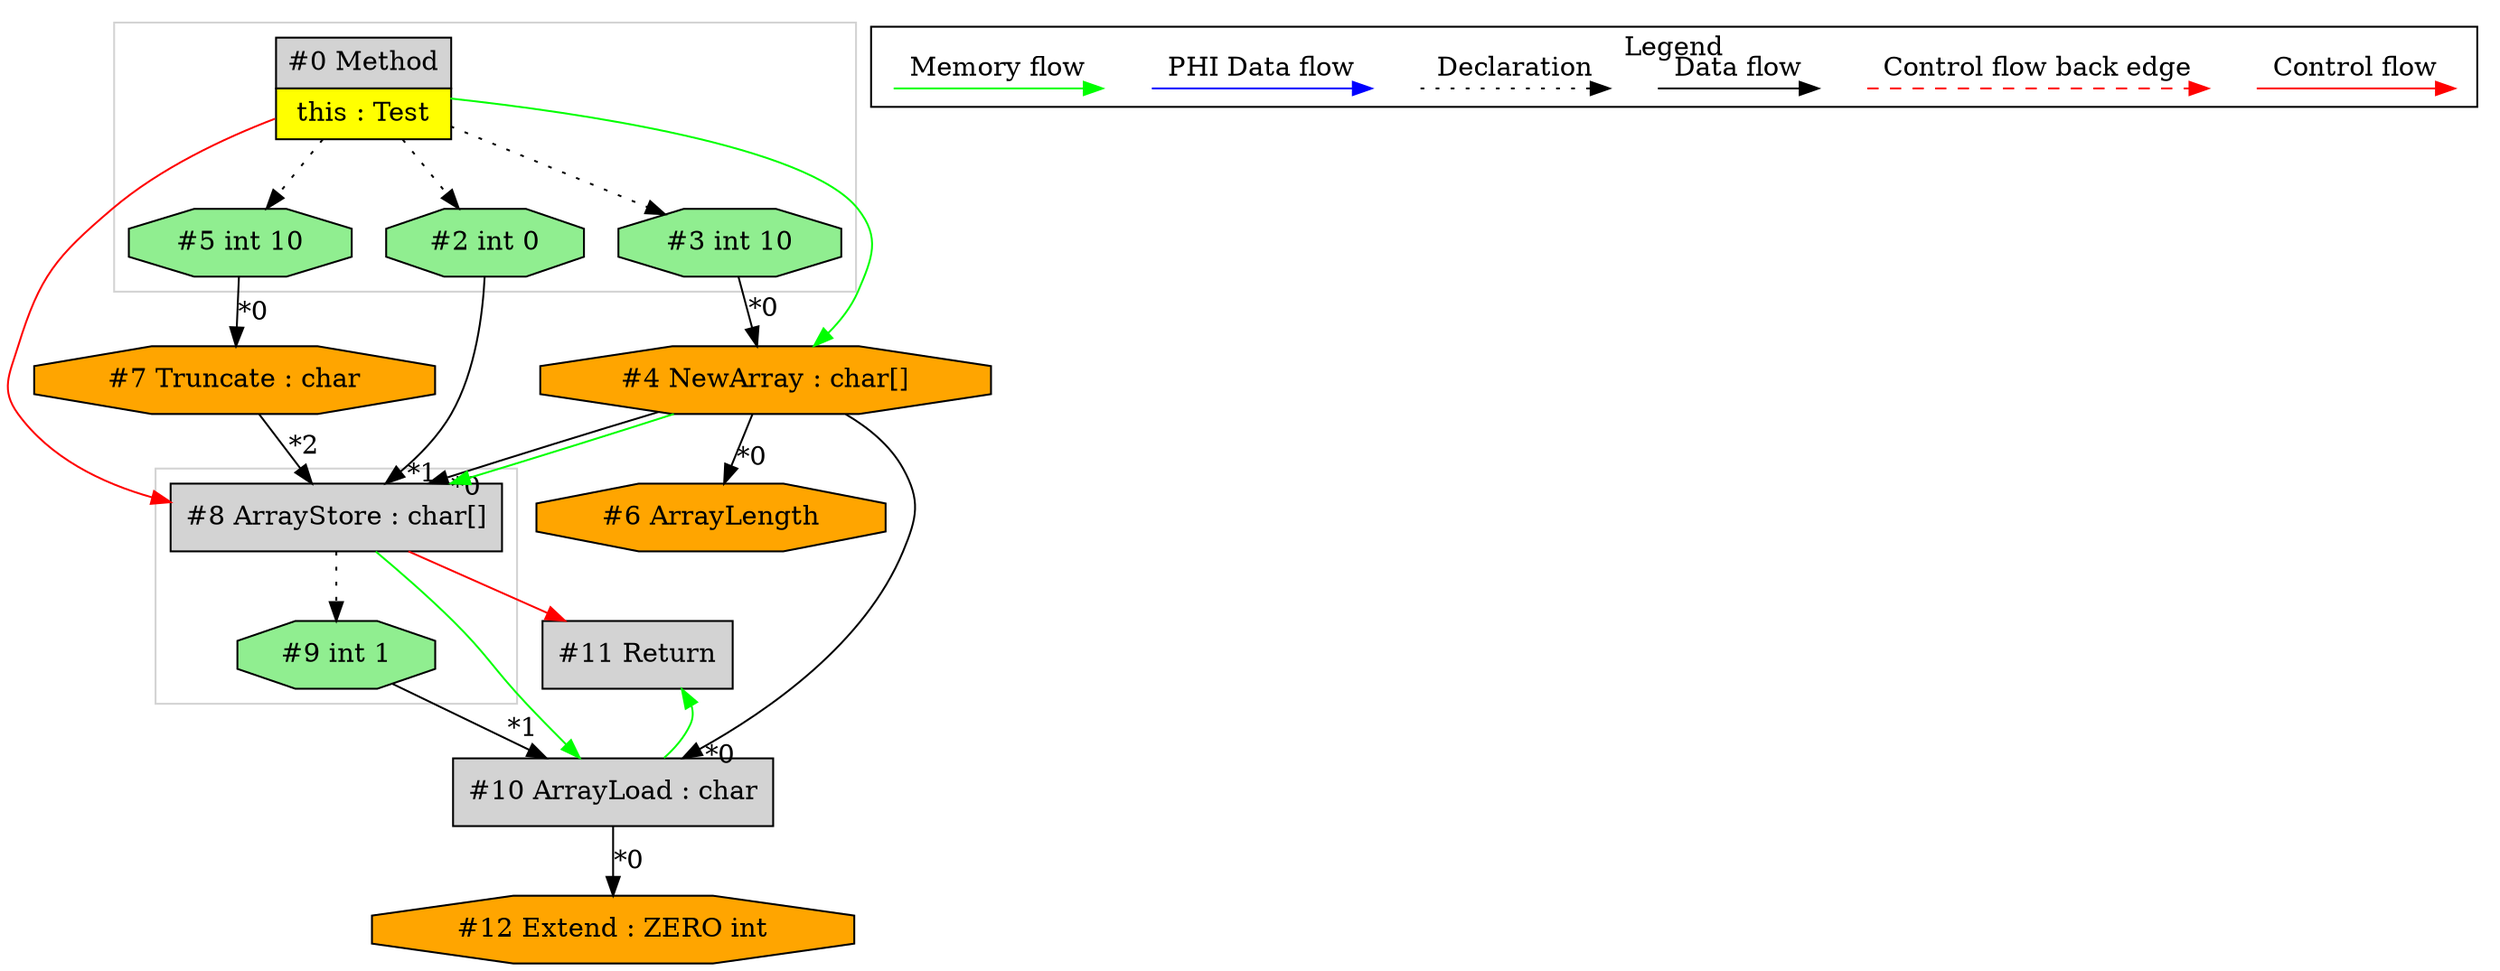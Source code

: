 digraph {
 ordering="in";
 node0[margin="0", label=<<table border="0" cellborder="1" cellspacing="0" cellpadding="5"><tr><td colspan="1">#0 Method</td></tr><tr><td port="prj1" bgcolor="yellow">this : Test</td></tr></table>>,shape=none, fillcolor=lightgrey, style=filled];
 node8[label="#8 ArrayStore : char[]",shape=box, fillcolor=lightgrey, style=filled];
 node4 -> node8[headlabel="*0", labeldistance=2];
 node2 -> node8[headlabel="*1", labeldistance=2];
 node7 -> node8[headlabel="*2", labeldistance=2];
 node4 -> node8[labeldistance=2, color=green, constraint=false];
 node0 -> node8[labeldistance=2, color=red, fontcolor=red];
 node4[label="#4 NewArray : char[]",shape=octagon, fillcolor=orange, style=filled];
 node3 -> node4[headlabel="*0", labeldistance=2];
 node0 -> node4[labeldistance=2, color=green, constraint=false];
 node3[label="#3 int 10",shape=octagon, fillcolor=lightgreen, style=filled];
 node0 -> node3[style=dotted];
 node6[label="#6 ArrayLength",shape=octagon, fillcolor=orange, style=filled];
 node4 -> node6[headlabel="*0", labeldistance=2];
 node10[label="#10 ArrayLoad : char",shape=box, fillcolor=lightgrey, style=filled];
 node4 -> node10[headlabel="*0", labeldistance=2];
 node9 -> node10[headlabel="*1", labeldistance=2];
 node8 -> node10[labeldistance=2, color=green, constraint=false];
 node9[label="#9 int 1",shape=octagon, fillcolor=lightgreen, style=filled];
 node8 -> node9[style=dotted];
 node11[label="#11 Return",shape=box, fillcolor=lightgrey, style=filled];
 node8 -> node11[labeldistance=2, color=red, fontcolor=red];
 node10 -> node11[labeldistance=2, color=green, constraint=false];
 node12[label="#12 Extend : ZERO int",shape=octagon, fillcolor=orange, style=filled];
 node10 -> node12[headlabel="*0", labeldistance=2];
 node7[label="#7 Truncate : char",shape=octagon, fillcolor=orange, style=filled];
 node5 -> node7[headlabel="*0", labeldistance=2];
 node5[label="#5 int 10",shape=octagon, fillcolor=lightgreen, style=filled];
 node0 -> node5[style=dotted];
 node2[label="#2 int 0",shape=octagon, fillcolor=lightgreen, style=filled];
 node0 -> node2[style=dotted];
 subgraph cluster_0 {
  color=lightgray;
  node0;
  node2;
  node3;
  node5;
 }
 subgraph cluster_1 {
  color=lightgray;
  node8;
  node9;
 }
 subgraph cluster_000 {
  label = "Legend";
  node [shape=point]
  {
   rank=same;
   c0 [style = invis];
   c1 [style = invis];
   c2 [style = invis];
   c3 [style = invis];
   d0 [style = invis];
   d1 [style = invis];
   d2 [style = invis];
   d3 [style = invis];
   d4 [style = invis];
   d5 [style = invis];
   d6 [style = invis];
   d7 [style = invis];
  }
  c0 -> c1 [label="Control flow", style=solid, color=red]
  c2 -> c3 [label="Control flow back edge", style=dashed, color=red]
  d0 -> d1 [label="Data flow"]
  d2 -> d3 [label="Declaration", style=dotted]
  d4 -> d5 [label="PHI Data flow", color=blue]
  d6 -> d7 [label="Memory flow", color=green]
 }

}
